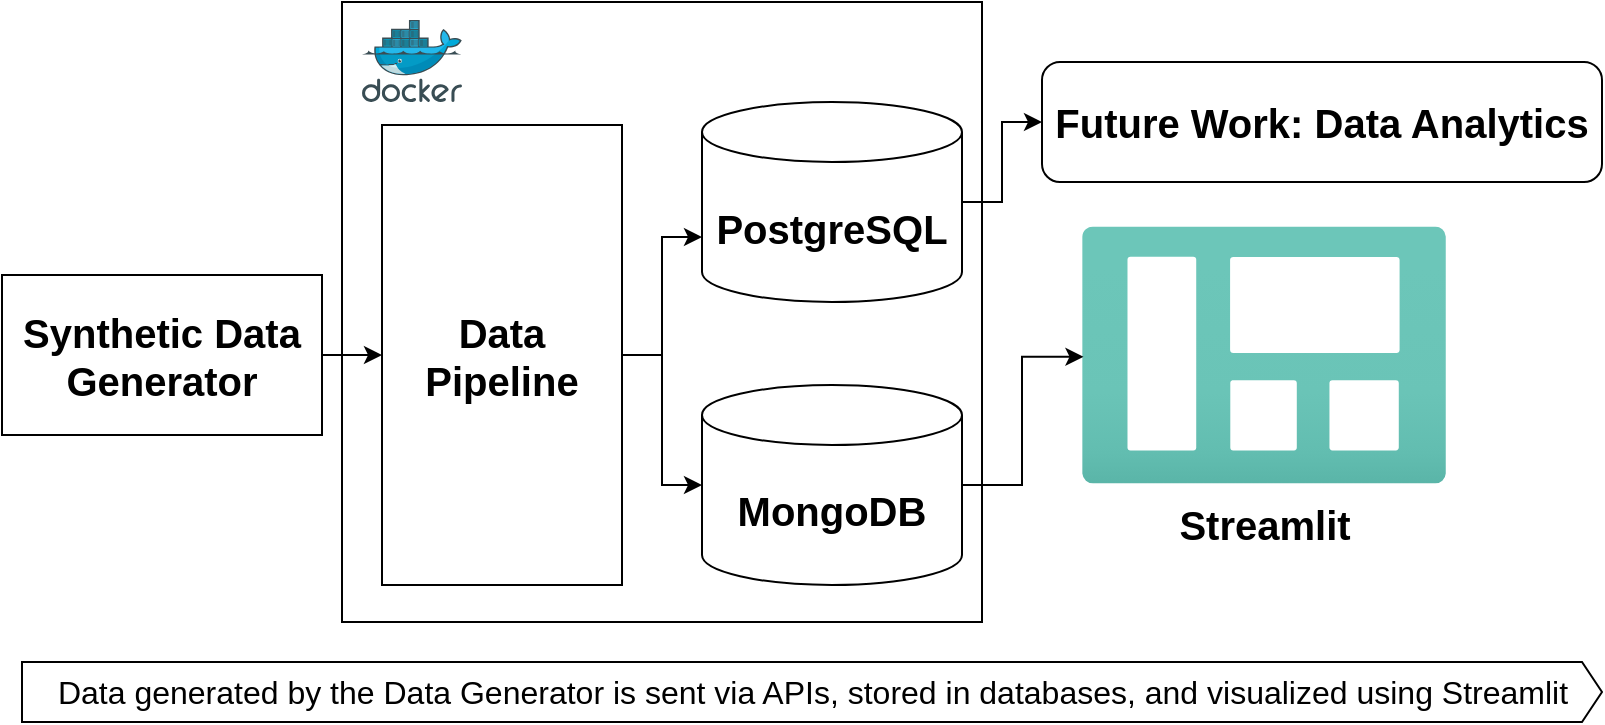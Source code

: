 <mxfile version="24.7.7">
  <diagram name="Page-1" id="xazMUkrdug9q_lezwX8n">
    <mxGraphModel dx="1050" dy="625" grid="1" gridSize="10" guides="1" tooltips="1" connect="1" arrows="1" fold="1" page="1" pageScale="1" pageWidth="850" pageHeight="1100" math="0" shadow="0">
      <root>
        <mxCell id="0" />
        <mxCell id="1" parent="0" />
        <mxCell id="5PHWQwQDFdrk-X-4OC1M-1" value="" style="rounded=0;whiteSpace=wrap;html=1;" vertex="1" parent="1">
          <mxGeometry x="180" y="150" width="320" height="310" as="geometry" />
        </mxCell>
        <mxCell id="ookyHPaYza2Kq9s-CfI7-2" value="&lt;b&gt;&lt;font style=&quot;font-size: 20px;&quot;&gt;Data Pipeline&lt;/font&gt;&lt;/b&gt;" style="rounded=0;whiteSpace=wrap;html=1;" parent="1" vertex="1">
          <mxGeometry x="200" y="211.5" width="120" height="230" as="geometry" />
        </mxCell>
        <mxCell id="ookyHPaYza2Kq9s-CfI7-4" style="edgeStyle=orthogonalEdgeStyle;rounded=0;orthogonalLoop=1;jettySize=auto;html=1;entryX=0;entryY=0.5;entryDx=0;entryDy=0;" parent="1" source="ookyHPaYza2Kq9s-CfI7-3" target="ookyHPaYza2Kq9s-CfI7-2" edge="1">
          <mxGeometry relative="1" as="geometry" />
        </mxCell>
        <mxCell id="ookyHPaYza2Kq9s-CfI7-3" value="&lt;font size=&quot;1&quot; style=&quot;&quot;&gt;&lt;b style=&quot;font-size: 20px;&quot;&gt;Synthetic Data Generator&lt;/b&gt;&lt;/font&gt;" style="rounded=0;whiteSpace=wrap;html=1;" parent="1" vertex="1">
          <mxGeometry x="10" y="286.5" width="160" height="80" as="geometry" />
        </mxCell>
        <mxCell id="ookyHPaYza2Kq9s-CfI7-21" style="edgeStyle=orthogonalEdgeStyle;rounded=0;orthogonalLoop=1;jettySize=auto;html=1;entryX=0;entryY=0.5;entryDx=0;entryDy=0;" parent="1" source="ookyHPaYza2Kq9s-CfI7-9" target="ookyHPaYza2Kq9s-CfI7-20" edge="1">
          <mxGeometry relative="1" as="geometry" />
        </mxCell>
        <mxCell id="ookyHPaYza2Kq9s-CfI7-9" value="&lt;font style=&quot;font-size: 20px;&quot;&gt;&lt;b&gt;PostgreSQL&lt;/b&gt;&lt;/font&gt;" style="shape=cylinder3;whiteSpace=wrap;html=1;boundedLbl=1;backgroundOutline=1;size=15;" parent="1" vertex="1">
          <mxGeometry x="360" y="200" width="130" height="100" as="geometry" />
        </mxCell>
        <mxCell id="ookyHPaYza2Kq9s-CfI7-10" value="&lt;b style=&quot;font-size: 20px;&quot;&gt;MongoDB&lt;/b&gt;" style="shape=cylinder3;whiteSpace=wrap;html=1;boundedLbl=1;backgroundOutline=1;size=15;" parent="1" vertex="1">
          <mxGeometry x="360" y="341.5" width="130" height="100" as="geometry" />
        </mxCell>
        <mxCell id="ookyHPaYza2Kq9s-CfI7-11" style="edgeStyle=orthogonalEdgeStyle;rounded=0;orthogonalLoop=1;jettySize=auto;html=1;entryX=0;entryY=0;entryDx=0;entryDy=67.5;entryPerimeter=0;" parent="1" source="ookyHPaYza2Kq9s-CfI7-2" target="ookyHPaYza2Kq9s-CfI7-9" edge="1">
          <mxGeometry relative="1" as="geometry" />
        </mxCell>
        <mxCell id="ookyHPaYza2Kq9s-CfI7-12" style="edgeStyle=orthogonalEdgeStyle;rounded=0;orthogonalLoop=1;jettySize=auto;html=1;entryX=0;entryY=0.5;entryDx=0;entryDy=0;entryPerimeter=0;" parent="1" source="ookyHPaYza2Kq9s-CfI7-2" target="ookyHPaYza2Kq9s-CfI7-10" edge="1">
          <mxGeometry relative="1" as="geometry" />
        </mxCell>
        <mxCell id="ookyHPaYza2Kq9s-CfI7-13" value="" style="image;aspect=fixed;html=1;points=[];align=center;fontSize=12;image=img/lib/azure2/general/Dashboard.svg;" parent="1" vertex="1">
          <mxGeometry x="550" y="262.25" width="182.05" height="128.5" as="geometry" />
        </mxCell>
        <mxCell id="ookyHPaYza2Kq9s-CfI7-14" value="&lt;b style=&quot;text-wrap: wrap; font-size: 20px;&quot;&gt;Streamlit&lt;/b&gt;" style="text;html=1;align=center;verticalAlign=middle;resizable=0;points=[];autosize=1;strokeColor=none;fillColor=none;" parent="1" vertex="1">
          <mxGeometry x="586.03" y="390.75" width="110" height="40" as="geometry" />
        </mxCell>
        <mxCell id="ookyHPaYza2Kq9s-CfI7-17" value="&lt;font style=&quot;font-size: 16px;&quot;&gt;Data generated by the Data Generator is sent via APIs, stored in databases, and visualized using Streamlit&lt;/font&gt;" style="html=1;shadow=0;dashed=0;align=center;verticalAlign=middle;shape=mxgraph.arrows2.arrow;dy=0;dx=10;notch=0;" parent="1" vertex="1">
          <mxGeometry x="20" y="480" width="790" height="30" as="geometry" />
        </mxCell>
        <mxCell id="ookyHPaYza2Kq9s-CfI7-18" style="edgeStyle=orthogonalEdgeStyle;rounded=0;orthogonalLoop=1;jettySize=auto;html=1;entryX=0.004;entryY=0.507;entryDx=0;entryDy=0;entryPerimeter=0;" parent="1" source="ookyHPaYza2Kq9s-CfI7-10" target="ookyHPaYza2Kq9s-CfI7-13" edge="1">
          <mxGeometry relative="1" as="geometry" />
        </mxCell>
        <mxCell id="ookyHPaYza2Kq9s-CfI7-20" value="&lt;span style=&quot;font-size: 20px;&quot;&gt;&lt;b&gt;Future Work: Data Analytics&lt;/b&gt;&lt;/span&gt;" style="rounded=1;whiteSpace=wrap;html=1;" parent="1" vertex="1">
          <mxGeometry x="530" y="180" width="280" height="60" as="geometry" />
        </mxCell>
        <mxCell id="5PHWQwQDFdrk-X-4OC1M-2" value="" style="image;sketch=0;aspect=fixed;html=1;points=[];align=center;fontSize=12;image=img/lib/mscae/Docker.svg;" vertex="1" parent="1">
          <mxGeometry x="190" y="159" width="50" height="41" as="geometry" />
        </mxCell>
      </root>
    </mxGraphModel>
  </diagram>
</mxfile>
